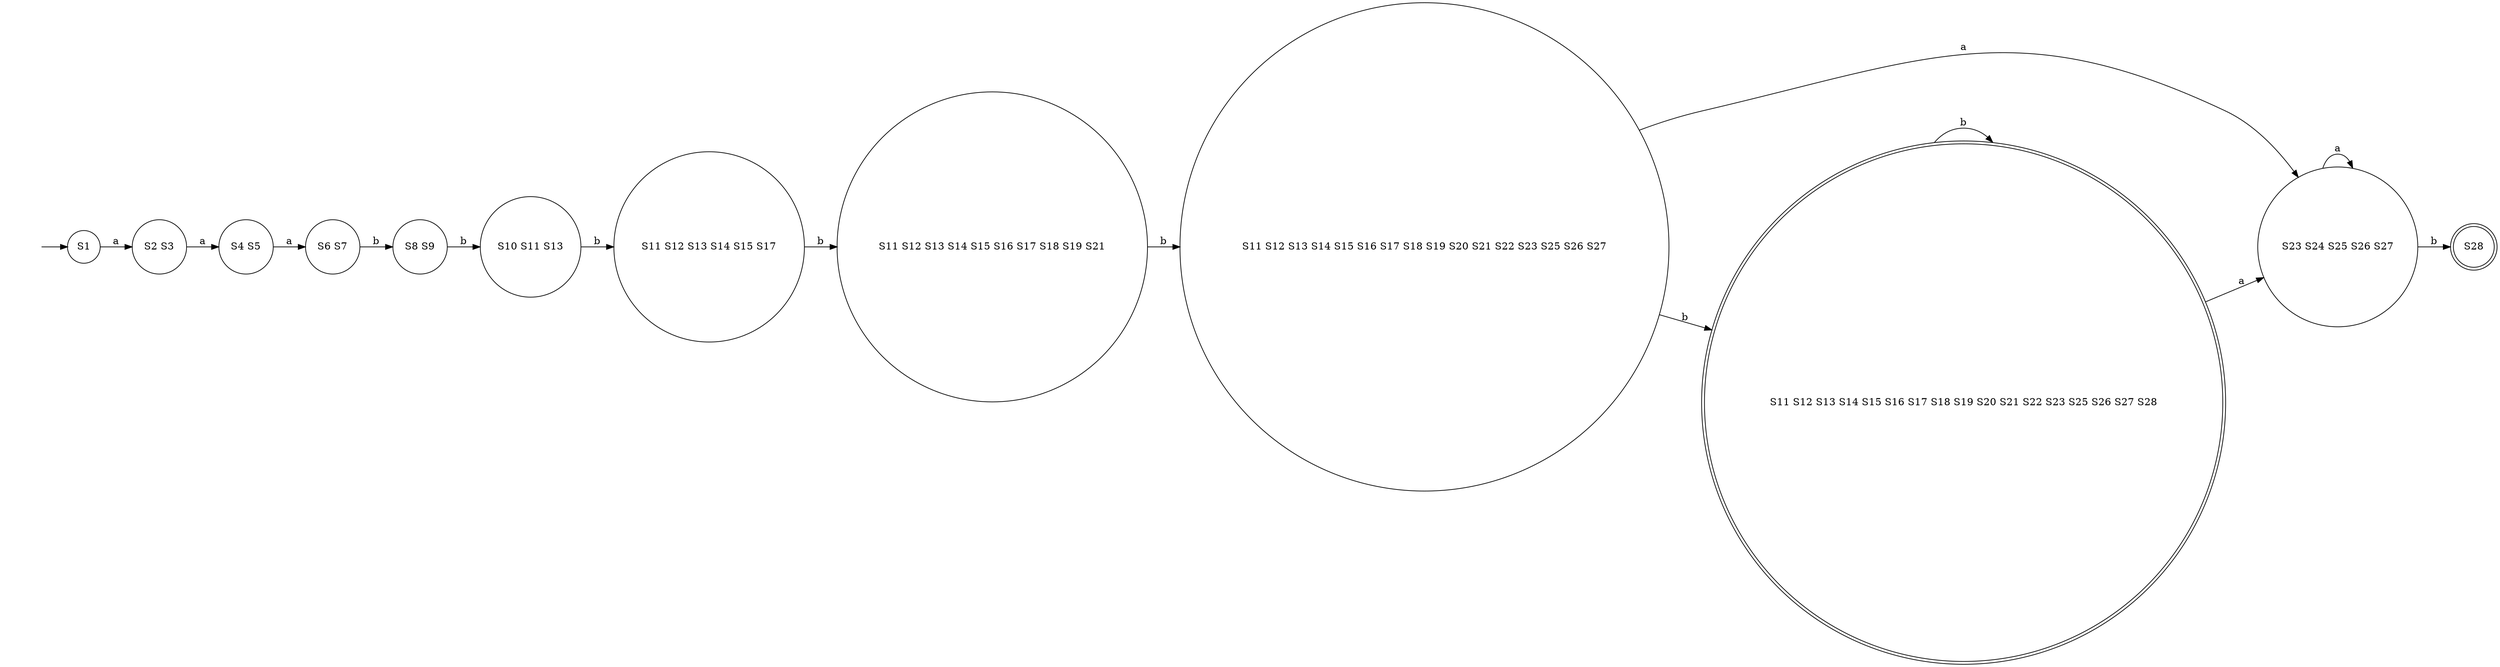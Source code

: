 digraph DFA {
	"" [shape=none]
	"" -> S1
	S1 [shape=circle]
	S1 -> "S2 S3" [label=a]
	"S2 S3" [shape=circle]
	"S2 S3" -> "S4 S5" [label=a]
	"S4 S5" [shape=circle]
	"S4 S5" -> "S6 S7" [label=a]
	"S6 S7" [shape=circle]
	"S6 S7" -> "S8 S9" [label=b]
	"S8 S9" [shape=circle]
	"S8 S9" -> "S10 S11 S13" [label=b]
	"S10 S11 S13" [shape=circle]
	"S10 S11 S13" -> "S11 S12 S13 S14 S15 S17" [label=b]
	"S11 S12 S13 S14 S15 S17" [shape=circle]
	"S11 S12 S13 S14 S15 S17" -> "S11 S12 S13 S14 S15 S16 S17 S18 S19 S21" [label=b]
	"S11 S12 S13 S14 S15 S16 S17 S18 S19 S21" [shape=circle]
	"S11 S12 S13 S14 S15 S16 S17 S18 S19 S21" -> "S11 S12 S13 S14 S15 S16 S17 S18 S19 S20 S21 S22 S23 S25 S26 S27" [label=b]
	"S11 S12 S13 S14 S15 S16 S17 S18 S19 S20 S21 S22 S23 S25 S26 S27" [shape=circle]
	"S11 S12 S13 S14 S15 S16 S17 S18 S19 S20 S21 S22 S23 S25 S26 S27" -> "S23 S24 S25 S26 S27" [label=a]
	"S11 S12 S13 S14 S15 S16 S17 S18 S19 S20 S21 S22 S23 S25 S26 S27" -> "S11 S12 S13 S14 S15 S16 S17 S18 S19 S20 S21 S22 S23 S25 S26 S27 S28" [label=b]
	"S23 S24 S25 S26 S27" [shape=circle]
	"S23 S24 S25 S26 S27" -> "S23 S24 S25 S26 S27" [label=a]
	"S23 S24 S25 S26 S27" -> S28 [label=b]
	"S11 S12 S13 S14 S15 S16 S17 S18 S19 S20 S21 S22 S23 S25 S26 S27 S28" [shape=doublecircle]
	"S11 S12 S13 S14 S15 S16 S17 S18 S19 S20 S21 S22 S23 S25 S26 S27 S28" -> "S23 S24 S25 S26 S27" [label=a]
	"S11 S12 S13 S14 S15 S16 S17 S18 S19 S20 S21 S22 S23 S25 S26 S27 S28" -> "S11 S12 S13 S14 S15 S16 S17 S18 S19 S20 S21 S22 S23 S25 S26 S27 S28" [label=b]
	S28 [shape=doublecircle]
	rankdir=LR
}
